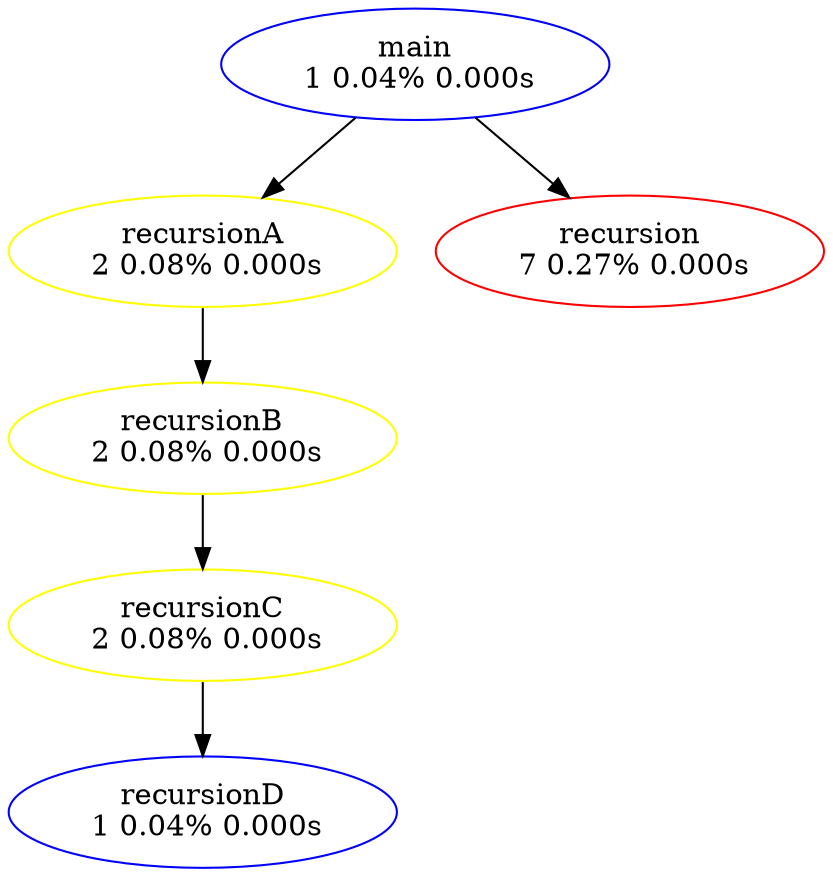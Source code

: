 digraph {
//节点定义
main[label="main\n 1 0.04% 0.000s" color=blue];
recursionA[label="recursionA\n 2 0.08% 0.000s" color=yellow];
recursionB[label="recursionB\n 2 0.08% 0.000s" color=yellow];
recursionC[label="recursionC\n 2 0.08% 0.000s" color=yellow];
recursionD[label="recursionD\n 1 0.04% 0.000s" color=blue];
recursion[label="recursion\n 7 0.27% 0.000s" color=red];


main -> recursionA;
recursionA -> recursionB;
recursionB -> recursionC;
recursionC -> recursionD;
main -> recursion;
}
